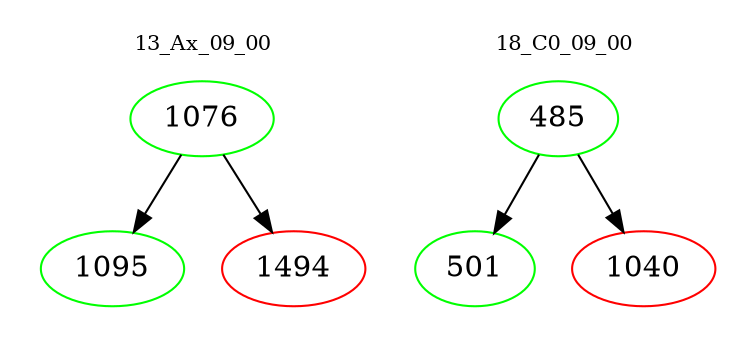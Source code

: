 digraph{
subgraph cluster_0 {
color = white
label = "13_Ax_09_00";
fontsize=10;
T0_1076 [label="1076", color="green"]
T0_1076 -> T0_1095 [color="black"]
T0_1095 [label="1095", color="green"]
T0_1076 -> T0_1494 [color="black"]
T0_1494 [label="1494", color="red"]
}
subgraph cluster_1 {
color = white
label = "18_C0_09_00";
fontsize=10;
T1_485 [label="485", color="green"]
T1_485 -> T1_501 [color="black"]
T1_501 [label="501", color="green"]
T1_485 -> T1_1040 [color="black"]
T1_1040 [label="1040", color="red"]
}
}
